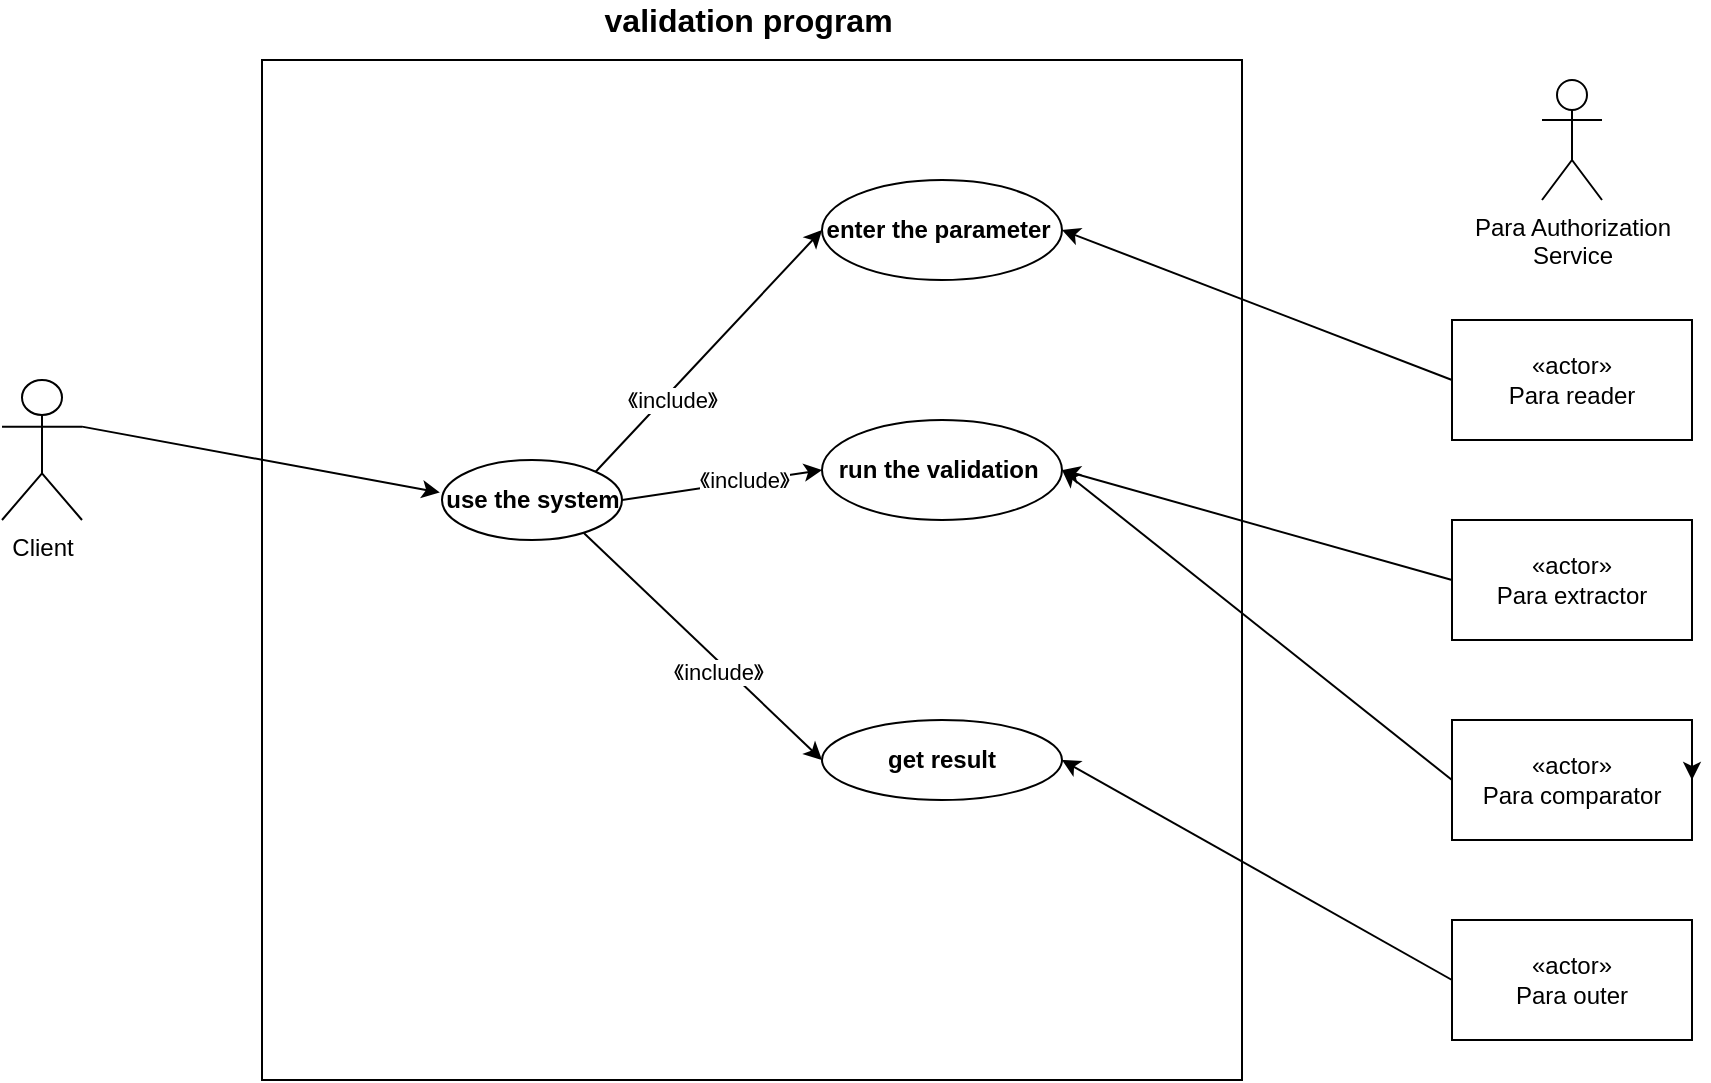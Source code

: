 <mxfile version="13.6.4" type="github">
  <diagram id="GwsZXLOJqXiCu0OLSzpm" name="Page-1">
    <mxGraphModel dx="1673" dy="898" grid="1" gridSize="10" guides="1" tooltips="1" connect="1" arrows="1" fold="1" page="1" pageScale="1" pageWidth="827" pageHeight="1169" math="0" shadow="0">
      <root>
        <mxCell id="0" />
        <mxCell id="1" parent="0" />
        <mxCell id="dprUpUIkv4kTt7YTQWHK-5" value="" style="rounded=0;whiteSpace=wrap;html=1;" vertex="1" parent="1">
          <mxGeometry x="190" y="150" width="490" height="510" as="geometry" />
        </mxCell>
        <mxCell id="dprUpUIkv4kTt7YTQWHK-1" value="Client" style="shape=umlActor;verticalLabelPosition=bottom;verticalAlign=top;html=1;outlineConnect=0;" vertex="1" parent="1">
          <mxGeometry x="60" y="310" width="40" height="70" as="geometry" />
        </mxCell>
        <mxCell id="dprUpUIkv4kTt7YTQWHK-2" value="" style="ellipse;whiteSpace=wrap;html=1;" vertex="1" parent="1">
          <mxGeometry x="280" y="350" width="90" height="40" as="geometry" />
        </mxCell>
        <mxCell id="dprUpUIkv4kTt7YTQWHK-3" value="&lt;b&gt;use the system&lt;/b&gt;" style="text;html=1;align=center;verticalAlign=middle;resizable=0;points=[];autosize=1;" vertex="1" parent="1">
          <mxGeometry x="275" y="360" width="100" height="20" as="geometry" />
        </mxCell>
        <mxCell id="dprUpUIkv4kTt7YTQWHK-4" value="" style="endArrow=classic;html=1;exitX=1;exitY=0.333;exitDx=0;exitDy=0;exitPerimeter=0;entryX=-0.012;entryY=0.406;entryDx=0;entryDy=0;entryPerimeter=0;" edge="1" parent="1" source="dprUpUIkv4kTt7YTQWHK-1" target="dprUpUIkv4kTt7YTQWHK-2">
          <mxGeometry width="50" height="50" relative="1" as="geometry">
            <mxPoint x="390" y="420" as="sourcePoint" />
            <mxPoint x="440" y="370" as="targetPoint" />
          </mxGeometry>
        </mxCell>
        <mxCell id="dprUpUIkv4kTt7YTQWHK-7" value="&lt;div&gt;Para Authorization&lt;/div&gt;&lt;div&gt;Service&lt;/div&gt;" style="shape=umlActor;verticalLabelPosition=bottom;verticalAlign=top;html=1;outlineConnect=0;" vertex="1" parent="1">
          <mxGeometry x="830" y="160" width="30" height="60" as="geometry" />
        </mxCell>
        <mxCell id="dprUpUIkv4kTt7YTQWHK-8" value="get result" style="ellipse;whiteSpace=wrap;html=1;fontStyle=1" vertex="1" parent="1">
          <mxGeometry x="470" y="480" width="120" height="40" as="geometry" />
        </mxCell>
        <mxCell id="dprUpUIkv4kTt7YTQWHK-9" value="" style="endArrow=classic;html=1;exitX=0.788;exitY=0.913;exitDx=0;exitDy=0;exitPerimeter=0;entryX=0;entryY=0.5;entryDx=0;entryDy=0;" edge="1" parent="1" source="dprUpUIkv4kTt7YTQWHK-2" target="dprUpUIkv4kTt7YTQWHK-8">
          <mxGeometry width="50" height="50" relative="1" as="geometry">
            <mxPoint x="10" y="300" as="sourcePoint" />
            <mxPoint x="60" y="250" as="targetPoint" />
          </mxGeometry>
        </mxCell>
        <mxCell id="dprUpUIkv4kTt7YTQWHK-30" value="《include》" style="edgeLabel;html=1;align=center;verticalAlign=middle;resizable=0;points=[];" vertex="1" connectable="0" parent="dprUpUIkv4kTt7YTQWHK-9">
          <mxGeometry x="0.171" y="-4" relative="1" as="geometry">
            <mxPoint as="offset" />
          </mxGeometry>
        </mxCell>
        <mxCell id="dprUpUIkv4kTt7YTQWHK-10" value="enter the parameter&amp;nbsp;" style="ellipse;whiteSpace=wrap;html=1;fontStyle=1" vertex="1" parent="1">
          <mxGeometry x="470" y="210" width="120" height="50" as="geometry" />
        </mxCell>
        <mxCell id="dprUpUIkv4kTt7YTQWHK-12" value="run the validation&amp;nbsp;" style="ellipse;whiteSpace=wrap;html=1;fontStyle=1" vertex="1" parent="1">
          <mxGeometry x="470" y="330" width="120" height="50" as="geometry" />
        </mxCell>
        <mxCell id="dprUpUIkv4kTt7YTQWHK-14" value="" style="endArrow=classic;html=1;entryX=0;entryY=0.5;entryDx=0;entryDy=0;exitX=1;exitY=0;exitDx=0;exitDy=0;" edge="1" parent="1" source="dprUpUIkv4kTt7YTQWHK-2" target="dprUpUIkv4kTt7YTQWHK-10">
          <mxGeometry width="50" height="50" relative="1" as="geometry">
            <mxPoint x="400" y="170" as="sourcePoint" />
            <mxPoint x="450" y="120" as="targetPoint" />
          </mxGeometry>
        </mxCell>
        <mxCell id="dprUpUIkv4kTt7YTQWHK-28" value="《include》" style="edgeLabel;html=1;align=center;verticalAlign=middle;resizable=0;points=[];" vertex="1" connectable="0" parent="dprUpUIkv4kTt7YTQWHK-14">
          <mxGeometry x="-0.373" y="-3" relative="1" as="geometry">
            <mxPoint as="offset" />
          </mxGeometry>
        </mxCell>
        <mxCell id="dprUpUIkv4kTt7YTQWHK-15" value="" style="endArrow=classic;html=1;entryX=0;entryY=0.5;entryDx=0;entryDy=0;exitX=1;exitY=0.5;exitDx=0;exitDy=0;" edge="1" parent="1" source="dprUpUIkv4kTt7YTQWHK-2" target="dprUpUIkv4kTt7YTQWHK-12">
          <mxGeometry width="50" height="50" relative="1" as="geometry">
            <mxPoint x="380" y="230" as="sourcePoint" />
            <mxPoint x="430" y="180" as="targetPoint" />
          </mxGeometry>
        </mxCell>
        <mxCell id="dprUpUIkv4kTt7YTQWHK-29" value="《include》" style="edgeLabel;html=1;align=center;verticalAlign=middle;resizable=0;points=[];" vertex="1" connectable="0" parent="dprUpUIkv4kTt7YTQWHK-15">
          <mxGeometry x="0.214" y="1" relative="1" as="geometry">
            <mxPoint as="offset" />
          </mxGeometry>
        </mxCell>
        <mxCell id="dprUpUIkv4kTt7YTQWHK-17" value="&lt;div&gt;«actor»&lt;/div&gt;&lt;div&gt;Para reader&lt;/div&gt;" style="rounded=0;whiteSpace=wrap;html=1;" vertex="1" parent="1">
          <mxGeometry x="785" y="280" width="120" height="60" as="geometry" />
        </mxCell>
        <mxCell id="dprUpUIkv4kTt7YTQWHK-18" value="&lt;div&gt;«actor»&lt;/div&gt;&lt;div&gt;Para extractor&lt;/div&gt;" style="rounded=0;whiteSpace=wrap;html=1;" vertex="1" parent="1">
          <mxGeometry x="785" y="380" width="120" height="60" as="geometry" />
        </mxCell>
        <mxCell id="dprUpUIkv4kTt7YTQWHK-19" value="&lt;div&gt;«actor»&lt;/div&gt;&lt;div&gt;Para comparator&lt;/div&gt;" style="rounded=0;whiteSpace=wrap;html=1;" vertex="1" parent="1">
          <mxGeometry x="785" y="480" width="120" height="60" as="geometry" />
        </mxCell>
        <mxCell id="dprUpUIkv4kTt7YTQWHK-20" style="edgeStyle=orthogonalEdgeStyle;rounded=0;orthogonalLoop=1;jettySize=auto;html=1;exitX=1;exitY=0.25;exitDx=0;exitDy=0;entryX=1;entryY=0.5;entryDx=0;entryDy=0;" edge="1" parent="1" source="dprUpUIkv4kTt7YTQWHK-19" target="dprUpUIkv4kTt7YTQWHK-19">
          <mxGeometry relative="1" as="geometry" />
        </mxCell>
        <mxCell id="dprUpUIkv4kTt7YTQWHK-21" value="&lt;div&gt;«actor»&lt;/div&gt;&lt;div&gt;Para outer&lt;/div&gt;" style="rounded=0;whiteSpace=wrap;html=1;" vertex="1" parent="1">
          <mxGeometry x="785" y="580" width="120" height="60" as="geometry" />
        </mxCell>
        <mxCell id="dprUpUIkv4kTt7YTQWHK-22" value="" style="endArrow=classic;html=1;exitX=0;exitY=0.5;exitDx=0;exitDy=0;entryX=1;entryY=0.5;entryDx=0;entryDy=0;" edge="1" parent="1" source="dprUpUIkv4kTt7YTQWHK-17" target="dprUpUIkv4kTt7YTQWHK-10">
          <mxGeometry width="50" height="50" relative="1" as="geometry">
            <mxPoint x="550" y="520" as="sourcePoint" />
            <mxPoint x="600" y="470" as="targetPoint" />
          </mxGeometry>
        </mxCell>
        <mxCell id="dprUpUIkv4kTt7YTQWHK-23" value="" style="endArrow=classic;html=1;exitX=0;exitY=0.5;exitDx=0;exitDy=0;entryX=1;entryY=0.5;entryDx=0;entryDy=0;" edge="1" parent="1" source="dprUpUIkv4kTt7YTQWHK-18" target="dprUpUIkv4kTt7YTQWHK-12">
          <mxGeometry width="50" height="50" relative="1" as="geometry">
            <mxPoint x="550" y="520" as="sourcePoint" />
            <mxPoint x="600" y="470" as="targetPoint" />
          </mxGeometry>
        </mxCell>
        <mxCell id="dprUpUIkv4kTt7YTQWHK-24" value="" style="endArrow=classic;html=1;exitX=0;exitY=0.5;exitDx=0;exitDy=0;entryX=1;entryY=0.5;entryDx=0;entryDy=0;" edge="1" parent="1" source="dprUpUIkv4kTt7YTQWHK-19" target="dprUpUIkv4kTt7YTQWHK-12">
          <mxGeometry width="50" height="50" relative="1" as="geometry">
            <mxPoint x="550" y="520" as="sourcePoint" />
            <mxPoint x="600" y="470" as="targetPoint" />
          </mxGeometry>
        </mxCell>
        <mxCell id="dprUpUIkv4kTt7YTQWHK-25" value="" style="endArrow=classic;html=1;exitX=0;exitY=0.5;exitDx=0;exitDy=0;entryX=1;entryY=0.5;entryDx=0;entryDy=0;" edge="1" parent="1" source="dprUpUIkv4kTt7YTQWHK-21" target="dprUpUIkv4kTt7YTQWHK-8">
          <mxGeometry width="50" height="50" relative="1" as="geometry">
            <mxPoint x="790" y="640" as="sourcePoint" />
            <mxPoint x="600" y="470" as="targetPoint" />
          </mxGeometry>
        </mxCell>
        <mxCell id="dprUpUIkv4kTt7YTQWHK-27" value="&lt;b&gt;&lt;font style=&quot;font-size: 16px&quot;&gt;validation program&amp;nbsp;&lt;/font&gt;&lt;/b&gt;" style="text;html=1;align=center;verticalAlign=middle;resizable=0;points=[];autosize=1;" vertex="1" parent="1">
          <mxGeometry x="355" y="120" width="160" height="20" as="geometry" />
        </mxCell>
      </root>
    </mxGraphModel>
  </diagram>
</mxfile>
